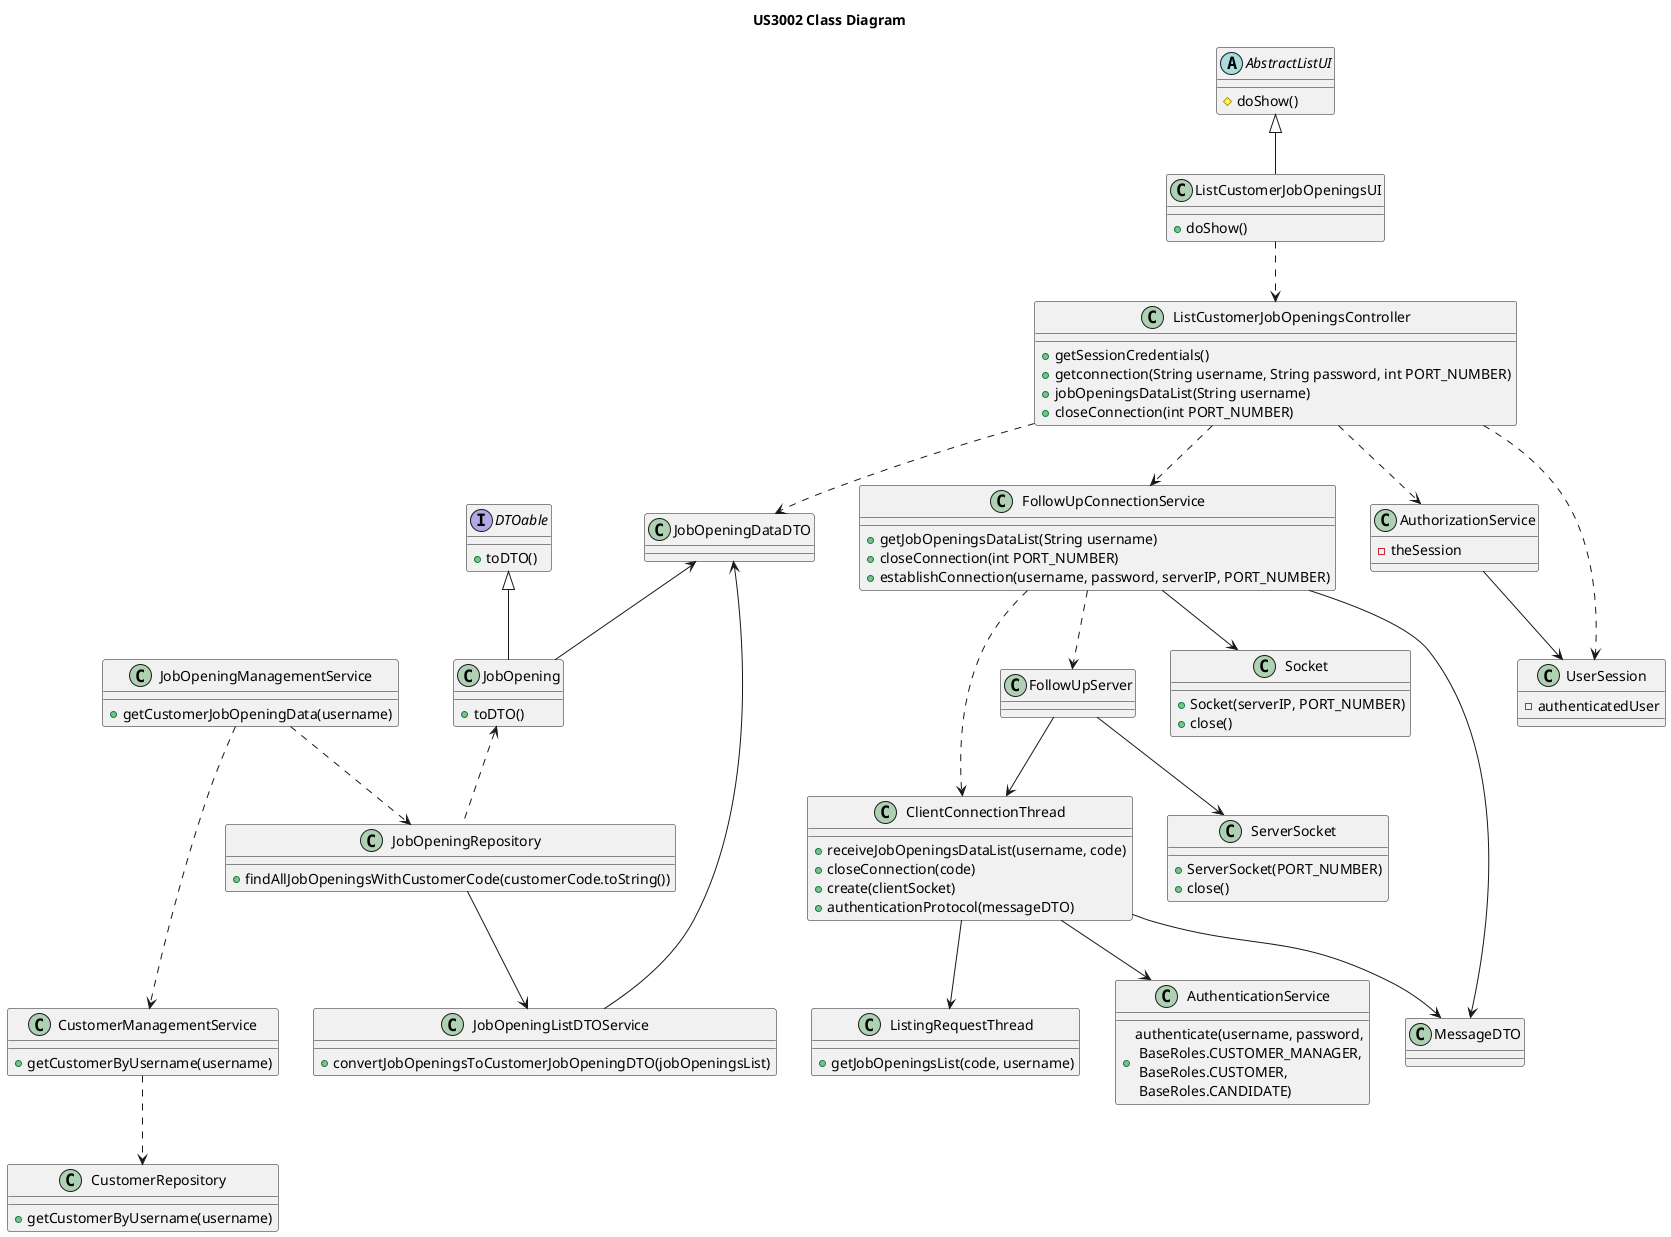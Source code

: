 @startuml
'https://plantuml.com/class-diagram

title US3002 Class Diagram

abstract class AbstractListUI {
# doShow()
}


interface DTOable {
+ toDTO()
}

class ListCustomerJobOpeningsUI {
+ doShow()
}

class ListCustomerJobOpeningsController {
+ getSessionCredentials()
+ getconnection(String username, String password, int PORT_NUMBER)
+ jobOpeningsDataList(String username)
+ closeConnection(int PORT_NUMBER)
}


class FollowUpConnectionService {
+ getJobOpeningsDataList(String username)
+ closeConnection(int PORT_NUMBER)
+ establishConnection(username, password, serverIP, PORT_NUMBER)
}



class ClientConnectionThread {
+ receiveJobOpeningsDataList(username, code)
+ closeConnection(code)
+ create(clientSocket)
+ authenticationProtocol(messageDTO)
}

class ListingRequestThread {
+ getJobOpeningsList(code, username)
}


class JobOpeningManagementService {
+ getCustomerJobOpeningData(username)
}


class JobOpeningListDTOService {
+ convertJobOpeningsToCustomerJobOpeningDTO(jobOpeningsList)
}

class CustomerManagementService {
+ getCustomerByUsername(username)
}

class CustomerRepository {
+ getCustomerByUsername(username)
}

class JobOpeningRepository {
+ findAllJobOpeningsWithCustomerCode(customerCode.toString())
}

class AuthorizationService {
- theSession
}

class UserSession {
- authenticatedUser
}

class MessageDTO {}

class FollowUpServer {}

class AuthenticationService {
+  authenticate(username, password,\n BaseRoles.CUSTOMER_MANAGER,\n BaseRoles.CUSTOMER,\n BaseRoles.CANDIDATE)
}

class JobOpening {
+ toDTO()
}

class Socket {
+ Socket(serverIP, PORT_NUMBER)
+ close()
}

class ServerSocket {
+ ServerSocket(PORT_NUMBER)
+ close()
}

class JobOpeningDataDTO {}

' ASSOCIATIONS

AbstractListUI <|-- ListCustomerJobOpeningsUI
DTOable <|-- JobOpening

ListCustomerJobOpeningsUI ..> ListCustomerJobOpeningsController

ListCustomerJobOpeningsController ..> AuthorizationService
ListCustomerJobOpeningsController ..> FollowUpConnectionService
ListCustomerJobOpeningsController ..> JobOpeningDataDTO
ListCustomerJobOpeningsController ..> UserSession


FollowUpConnectionService ..> FollowUpServer
FollowUpConnectionService ..> ClientConnectionThread
FollowUpServer --> ClientConnectionThread
ClientConnectionThread --> ListingRequestThread
ClientConnectionThread --> AuthenticationService
ClientConnectionThread --> MessageDTO

FollowUpConnectionService --> Socket
FollowUpServer --> ServerSocket

JobOpeningManagementService ..> JobOpeningRepository
JobOpeningRepository .up.> JobOpening
JobOpening -up-> JobOpeningDataDTO
JobOpeningListDTOService -up-> JobOpeningDataDTO
JobOpeningRepository --> JobOpeningListDTOService

JobOpeningManagementService ...> CustomerManagementService

CustomerManagementService ..> CustomerRepository

MessageDTO <-- FollowUpConnectionService

AuthorizationService --> UserSession

@enduml